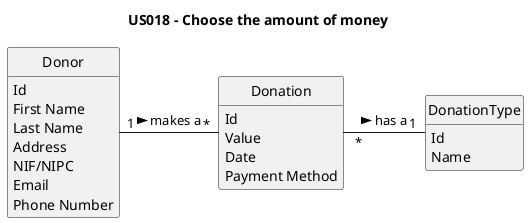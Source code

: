 @startuml
skinparam monochrome true
skinparam packageStyle rectangle
skinparam shadowing false

skinparam classAttributeIconSize 0

hide circle
hide methods

title US018 - Choose the amount of money

class Donation {
    Id
    Value
    Date
    Payment Method
}

class DonationType {
    Id
    Name
}

class Donor {
    Id
    First Name
    Last Name
    Address
    NIF/NIPC
    Email
    Phone Number
}


Donor "1   " - "   *" Donation : makes a >
Donation " *   " - "   1" DonationType : has a >

@enduml
